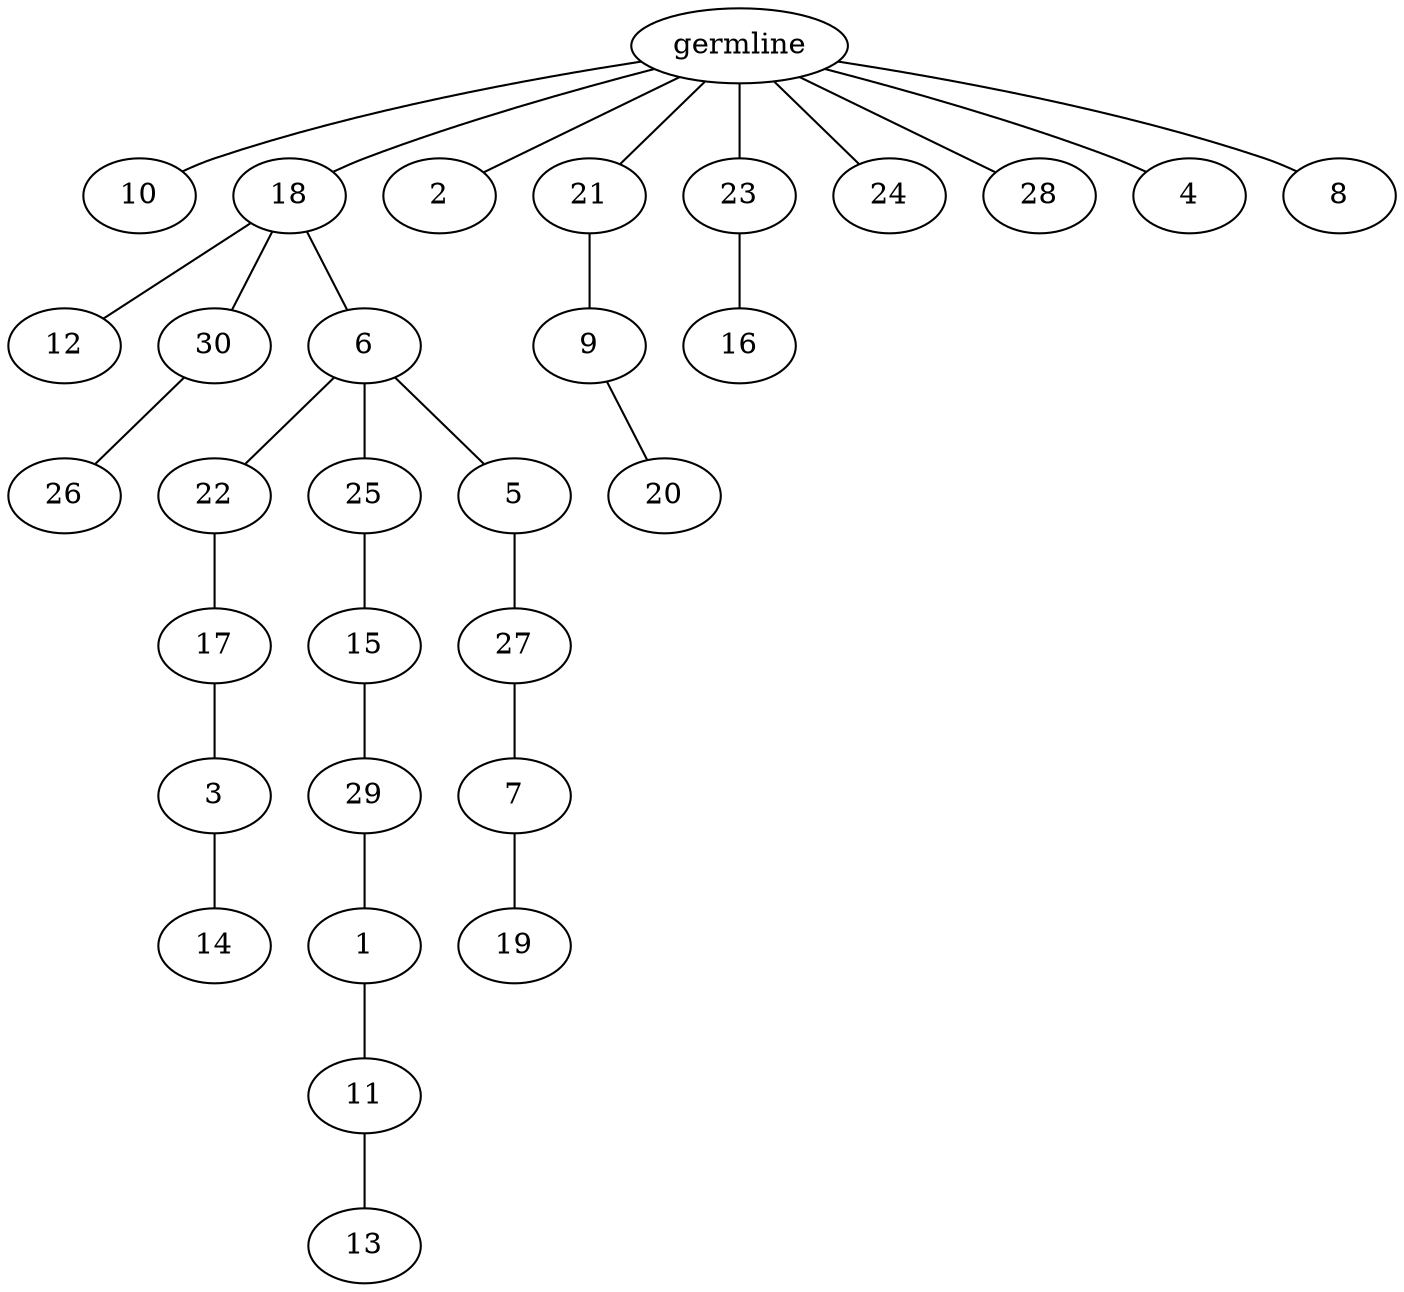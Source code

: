 graph tree {
    "140169549739536" [label="germline"];
    "140169539825136" [label="10"];
    "140169539823408" [label="18"];
    "140169539823216" [label="12"];
    "140169539823024" [label="30"];
    "140169539824848" [label="26"];
    "140169539823120" [label="6"];
    "140169539823888" [label="22"];
    "140169539823360" [label="17"];
    "140169535683504" [label="3"];
    "140169535684032" [label="14"];
    "140169539824320" [label="25"];
    "140169535682640" [label="15"];
    "140169535682208" [label="29"];
    "140169535682880" [label="1"];
    "140169535680720" [label="11"];
    "140169542305920" [label="13"];
    "140169539822496" [label="5"];
    "140169535683600" [label="27"];
    "140169535683024" [label="7"];
    "140169535683936" [label="19"];
    "140169539822064" [label="2"];
    "140169539822640" [label="21"];
    "140169535683888" [label="9"];
    "140169535684224" [label="20"];
    "140169535684128" [label="23"];
    "140169535683792" [label="16"];
    "140169535683360" [label="24"];
    "140169535684368" [label="28"];
    "140169535680816" [label="4"];
    "140169535680912" [label="8"];
    "140169549739536" -- "140169539825136";
    "140169549739536" -- "140169539823408";
    "140169549739536" -- "140169539822064";
    "140169549739536" -- "140169539822640";
    "140169549739536" -- "140169535684128";
    "140169549739536" -- "140169535683360";
    "140169549739536" -- "140169535684368";
    "140169549739536" -- "140169535680816";
    "140169549739536" -- "140169535680912";
    "140169539823408" -- "140169539823216";
    "140169539823408" -- "140169539823024";
    "140169539823408" -- "140169539823120";
    "140169539823024" -- "140169539824848";
    "140169539823120" -- "140169539823888";
    "140169539823120" -- "140169539824320";
    "140169539823120" -- "140169539822496";
    "140169539823888" -- "140169539823360";
    "140169539823360" -- "140169535683504";
    "140169535683504" -- "140169535684032";
    "140169539824320" -- "140169535682640";
    "140169535682640" -- "140169535682208";
    "140169535682208" -- "140169535682880";
    "140169535682880" -- "140169535680720";
    "140169535680720" -- "140169542305920";
    "140169539822496" -- "140169535683600";
    "140169535683600" -- "140169535683024";
    "140169535683024" -- "140169535683936";
    "140169539822640" -- "140169535683888";
    "140169535683888" -- "140169535684224";
    "140169535684128" -- "140169535683792";
}
